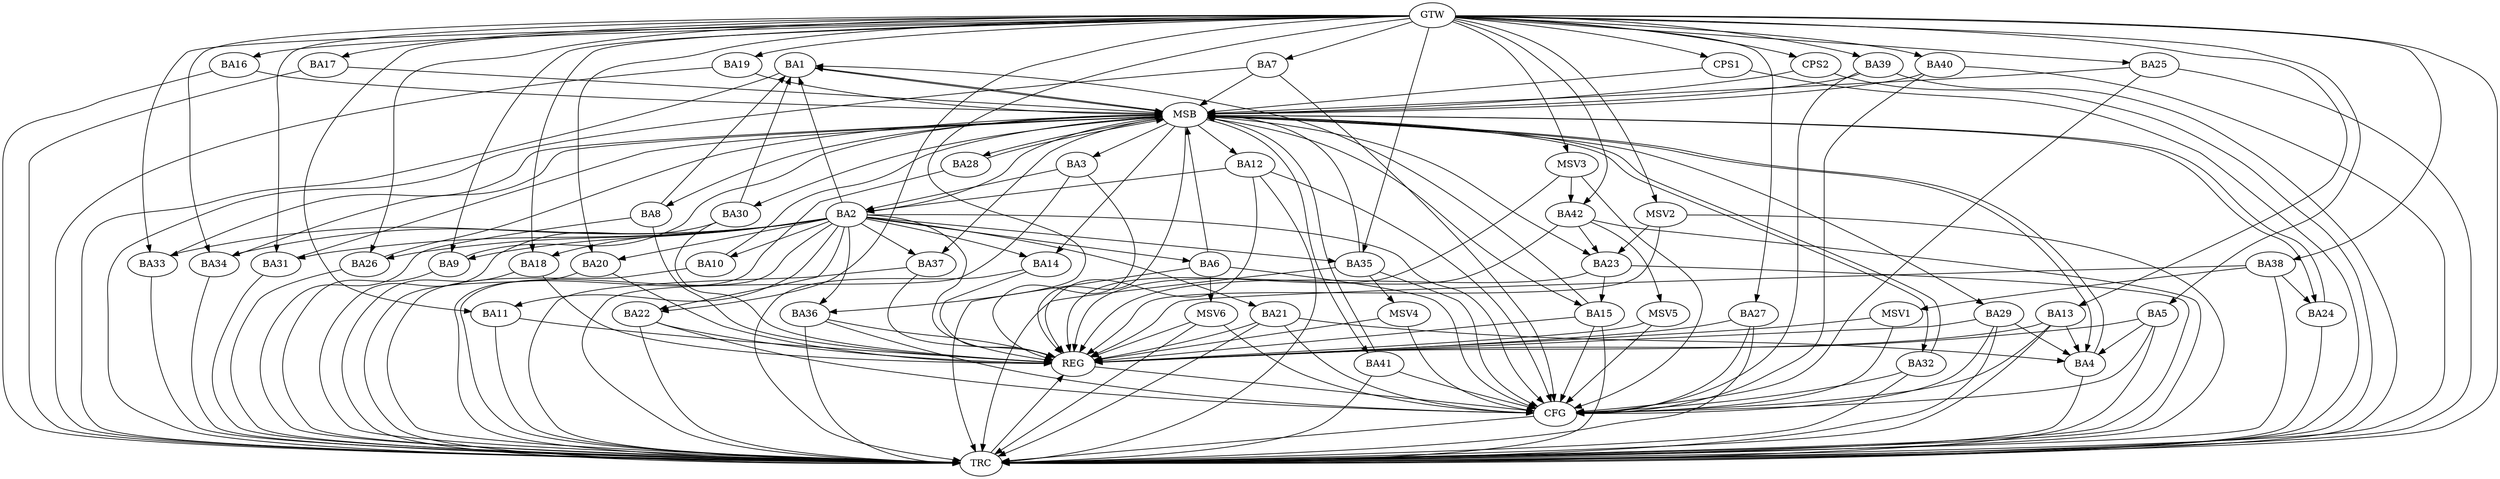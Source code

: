 strict digraph G {
  BA1 [ label="BA1" ];
  BA2 [ label="BA2" ];
  BA3 [ label="BA3" ];
  BA4 [ label="BA4" ];
  BA5 [ label="BA5" ];
  BA6 [ label="BA6" ];
  BA7 [ label="BA7" ];
  BA8 [ label="BA8" ];
  BA9 [ label="BA9" ];
  BA10 [ label="BA10" ];
  BA11 [ label="BA11" ];
  BA12 [ label="BA12" ];
  BA13 [ label="BA13" ];
  BA14 [ label="BA14" ];
  BA15 [ label="BA15" ];
  BA16 [ label="BA16" ];
  BA17 [ label="BA17" ];
  BA18 [ label="BA18" ];
  BA19 [ label="BA19" ];
  BA20 [ label="BA20" ];
  BA21 [ label="BA21" ];
  BA22 [ label="BA22" ];
  BA23 [ label="BA23" ];
  BA24 [ label="BA24" ];
  BA25 [ label="BA25" ];
  BA26 [ label="BA26" ];
  BA27 [ label="BA27" ];
  BA28 [ label="BA28" ];
  BA29 [ label="BA29" ];
  BA30 [ label="BA30" ];
  BA31 [ label="BA31" ];
  BA32 [ label="BA32" ];
  BA33 [ label="BA33" ];
  BA34 [ label="BA34" ];
  BA35 [ label="BA35" ];
  BA36 [ label="BA36" ];
  BA37 [ label="BA37" ];
  BA38 [ label="BA38" ];
  BA39 [ label="BA39" ];
  BA40 [ label="BA40" ];
  BA41 [ label="BA41" ];
  BA42 [ label="BA42" ];
  CPS1 [ label="CPS1" ];
  CPS2 [ label="CPS2" ];
  GTW [ label="GTW" ];
  REG [ label="REG" ];
  MSB [ label="MSB" ];
  CFG [ label="CFG" ];
  TRC [ label="TRC" ];
  MSV1 [ label="MSV1" ];
  MSV2 [ label="MSV2" ];
  MSV3 [ label="MSV3" ];
  MSV4 [ label="MSV4" ];
  MSV5 [ label="MSV5" ];
  MSV6 [ label="MSV6" ];
  BA2 -> BA1;
  BA3 -> BA2;
  BA5 -> BA4;
  BA8 -> BA1;
  BA12 -> BA2;
  BA13 -> BA4;
  BA15 -> BA1;
  BA21 -> BA4;
  BA23 -> BA15;
  BA29 -> BA4;
  BA30 -> BA1;
  BA38 -> BA24;
  BA42 -> BA23;
  GTW -> BA5;
  GTW -> BA7;
  GTW -> BA9;
  GTW -> BA11;
  GTW -> BA13;
  GTW -> BA16;
  GTW -> BA17;
  GTW -> BA18;
  GTW -> BA19;
  GTW -> BA20;
  GTW -> BA22;
  GTW -> BA25;
  GTW -> BA26;
  GTW -> BA27;
  GTW -> BA31;
  GTW -> BA33;
  GTW -> BA34;
  GTW -> BA35;
  GTW -> BA36;
  GTW -> BA38;
  GTW -> BA39;
  GTW -> BA40;
  GTW -> BA42;
  GTW -> CPS1;
  GTW -> CPS2;
  BA2 -> REG;
  BA3 -> REG;
  BA5 -> REG;
  BA8 -> REG;
  BA11 -> REG;
  BA12 -> REG;
  BA13 -> REG;
  BA14 -> REG;
  BA15 -> REG;
  BA18 -> REG;
  BA20 -> REG;
  BA21 -> REG;
  BA22 -> REG;
  BA23 -> REG;
  BA27 -> REG;
  BA29 -> REG;
  BA30 -> REG;
  BA36 -> REG;
  BA37 -> REG;
  BA38 -> REG;
  BA42 -> REG;
  BA1 -> MSB;
  MSB -> BA2;
  MSB -> REG;
  BA4 -> MSB;
  MSB -> BA1;
  BA6 -> MSB;
  MSB -> BA3;
  BA7 -> MSB;
  BA9 -> MSB;
  BA10 -> MSB;
  BA16 -> MSB;
  BA17 -> MSB;
  MSB -> BA8;
  BA19 -> MSB;
  BA24 -> MSB;
  MSB -> BA12;
  BA25 -> MSB;
  BA26 -> MSB;
  MSB -> BA4;
  BA28 -> MSB;
  BA31 -> MSB;
  MSB -> BA30;
  BA32 -> MSB;
  MSB -> BA15;
  BA33 -> MSB;
  BA34 -> MSB;
  BA35 -> MSB;
  MSB -> BA32;
  BA39 -> MSB;
  MSB -> BA14;
  BA40 -> MSB;
  MSB -> BA23;
  BA41 -> MSB;
  CPS1 -> MSB;
  MSB -> BA29;
  MSB -> BA24;
  MSB -> BA37;
  MSB -> BA28;
  CPS2 -> MSB;
  MSB -> BA41;
  BA12 -> CFG;
  BA15 -> CFG;
  BA40 -> CFG;
  BA2 -> CFG;
  BA32 -> CFG;
  BA5 -> CFG;
  BA27 -> CFG;
  BA41 -> CFG;
  BA36 -> CFG;
  BA21 -> CFG;
  BA6 -> CFG;
  BA25 -> CFG;
  BA7 -> CFG;
  BA39 -> CFG;
  BA22 -> CFG;
  BA35 -> CFG;
  BA29 -> CFG;
  BA13 -> CFG;
  REG -> CFG;
  BA1 -> TRC;
  BA2 -> TRC;
  BA3 -> TRC;
  BA4 -> TRC;
  BA5 -> TRC;
  BA6 -> TRC;
  BA7 -> TRC;
  BA8 -> TRC;
  BA9 -> TRC;
  BA10 -> TRC;
  BA11 -> TRC;
  BA12 -> TRC;
  BA13 -> TRC;
  BA14 -> TRC;
  BA15 -> TRC;
  BA16 -> TRC;
  BA17 -> TRC;
  BA18 -> TRC;
  BA19 -> TRC;
  BA20 -> TRC;
  BA21 -> TRC;
  BA22 -> TRC;
  BA23 -> TRC;
  BA24 -> TRC;
  BA25 -> TRC;
  BA26 -> TRC;
  BA27 -> TRC;
  BA28 -> TRC;
  BA29 -> TRC;
  BA30 -> TRC;
  BA31 -> TRC;
  BA32 -> TRC;
  BA33 -> TRC;
  BA34 -> TRC;
  BA35 -> TRC;
  BA36 -> TRC;
  BA37 -> TRC;
  BA38 -> TRC;
  BA39 -> TRC;
  BA40 -> TRC;
  BA41 -> TRC;
  BA42 -> TRC;
  CPS1 -> TRC;
  CPS2 -> TRC;
  GTW -> TRC;
  CFG -> TRC;
  TRC -> REG;
  BA2 -> BA20;
  BA2 -> BA35;
  BA2 -> BA21;
  BA2 -> BA37;
  BA2 -> BA22;
  BA2 -> BA26;
  BA2 -> BA9;
  BA2 -> BA18;
  BA2 -> BA6;
  BA2 -> BA10;
  BA2 -> BA31;
  BA2 -> BA36;
  BA2 -> BA33;
  BA2 -> BA34;
  BA2 -> BA11;
  BA2 -> BA14;
  BA38 -> MSV1;
  MSV1 -> REG;
  MSV1 -> CFG;
  MSV2 -> BA23;
  GTW -> MSV2;
  MSV2 -> REG;
  MSV2 -> TRC;
  MSV3 -> BA42;
  GTW -> MSV3;
  MSV3 -> REG;
  MSV3 -> CFG;
  BA35 -> MSV4;
  MSV4 -> REG;
  MSV4 -> CFG;
  BA42 -> MSV5;
  MSV5 -> REG;
  MSV5 -> CFG;
  BA6 -> MSV6;
  MSV6 -> REG;
  MSV6 -> TRC;
  MSV6 -> CFG;
}
